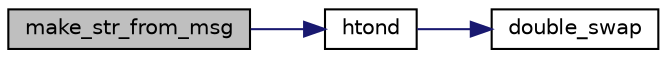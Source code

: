 digraph G
{
  edge [fontname="Helvetica",fontsize="10",labelfontname="Helvetica",labelfontsize="10"];
  node [fontname="Helvetica",fontsize="10",shape=record];
  rankdir=LR;
  Node1 [label="make_str_from_msg",height=0.2,width=0.4,color="black", fillcolor="grey75", style="filled" fontcolor="black"];
  Node1 -> Node2 [color="midnightblue",fontsize="10",style="solid",fontname="Helvetica"];
  Node2 [label="htond",height=0.2,width=0.4,color="black", fillcolor="white", style="filled",URL="$n__network__msg_8c.html#adfea2a8cdb7d48a42875943acea39f56",tooltip="If needed swap bytes for a double."];
  Node2 -> Node3 [color="midnightblue",fontsize="10",style="solid",fontname="Helvetica"];
  Node3 [label="double_swap",height=0.2,width=0.4,color="black", fillcolor="white", style="filled",URL="$n__network__msg_8c.html#ab8f5ef8f55ffaa0144a73a89f2ec8040",tooltip="Swap bytes endiannes for a double."];
}
